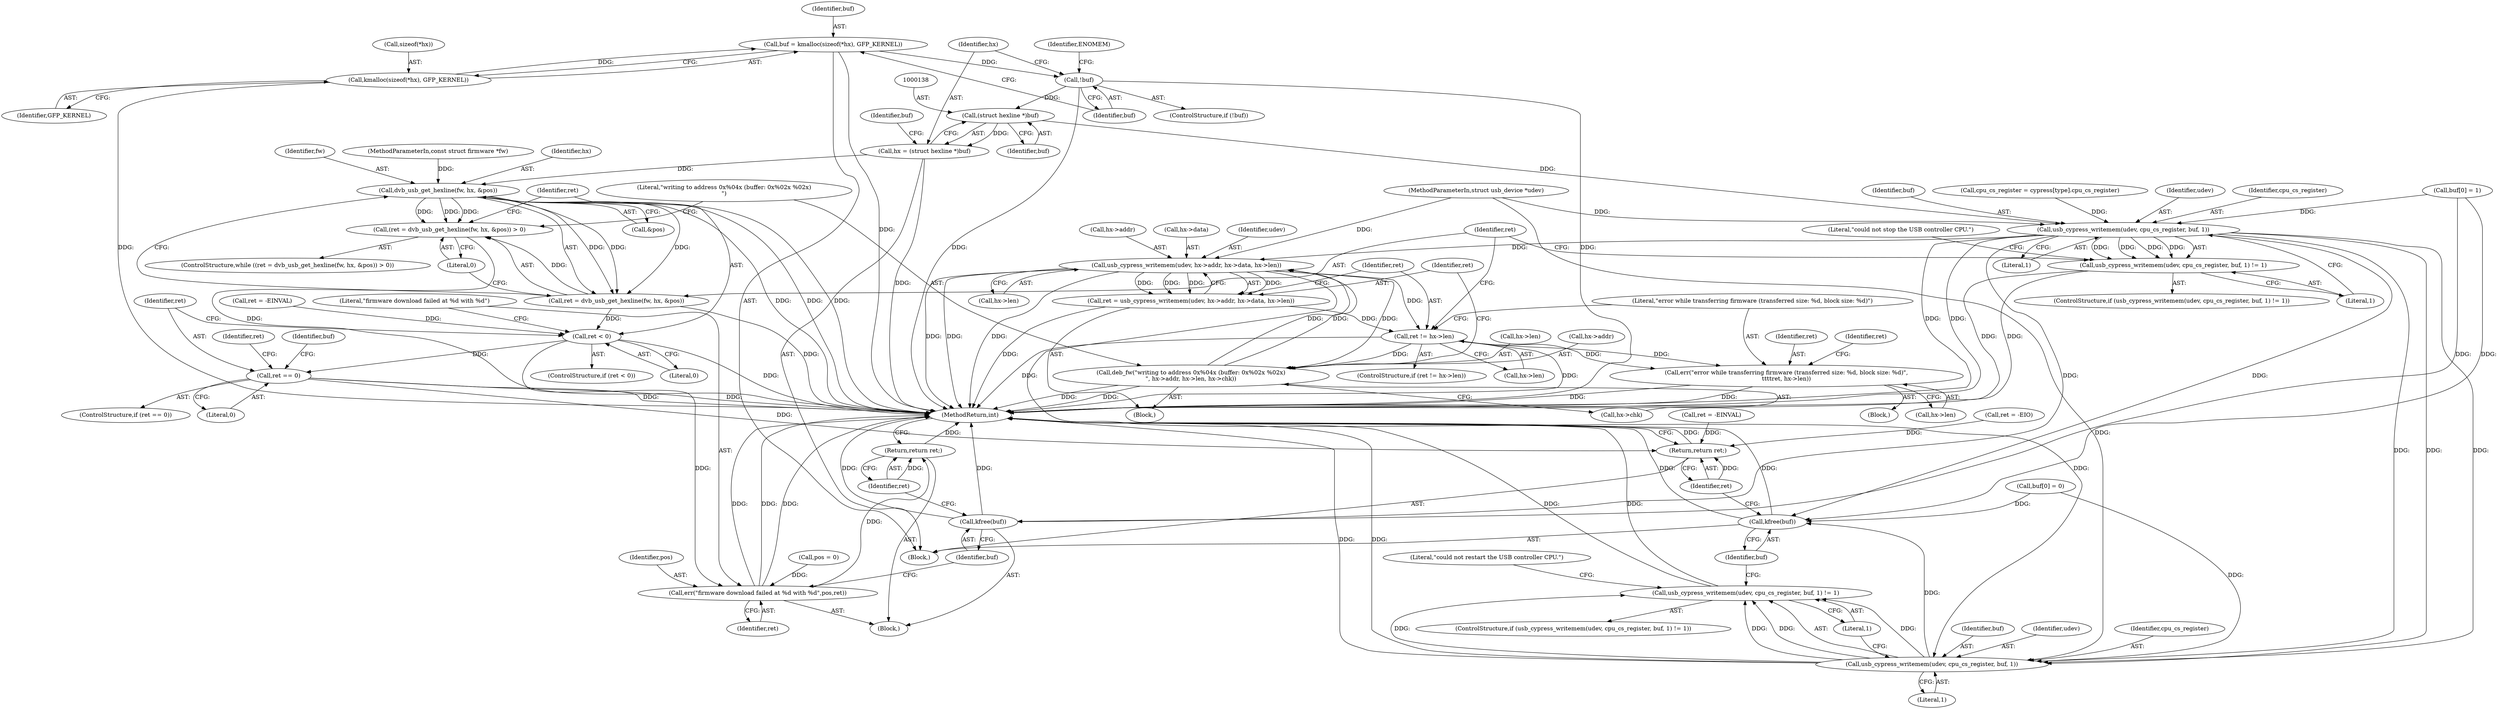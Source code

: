 digraph "0_linux_67b0503db9c29b04eadfeede6bebbfe5ddad94ef@API" {
"1000122" [label="(Call,buf = kmalloc(sizeof(*hx), GFP_KERNEL))"];
"1000124" [label="(Call,kmalloc(sizeof(*hx), GFP_KERNEL))"];
"1000130" [label="(Call,!buf)"];
"1000137" [label="(Call,(struct hexline *)buf)"];
"1000135" [label="(Call,hx = (struct hexline *)buf)"];
"1000159" [label="(Call,dvb_usb_get_hexline(fw, hx, &pos))"];
"1000156" [label="(Call,(ret = dvb_usb_get_hexline(fw, hx, &pos)) > 0)"];
"1000157" [label="(Call,ret = dvb_usb_get_hexline(fw, hx, &pos))"];
"1000209" [label="(Call,ret < 0)"];
"1000213" [label="(Call,err(\"firmware download failed at %d with %d\",pos,ret))"];
"1000219" [label="(Return,return ret;)"];
"1000222" [label="(Call,ret == 0)"];
"1000253" [label="(Return,return ret;)"];
"1000147" [label="(Call,usb_cypress_writemem(udev, cpu_cs_register, buf, 1))"];
"1000146" [label="(Call,usb_cypress_writemem(udev, cpu_cs_register, buf, 1) != 1)"];
"1000179" [label="(Call,usb_cypress_writemem(udev, hx->addr, hx->data, hx->len))"];
"1000166" [label="(Call,deb_fw(\"writing to address 0x%04x (buffer: 0x%02x %02x)\n\", hx->addr, hx->len, hx->chk))"];
"1000177" [label="(Call,ret = usb_cypress_writemem(udev, hx->addr, hx->data, hx->len))"];
"1000191" [label="(Call,ret != hx->len)"];
"1000197" [label="(Call,err(\"error while transferring firmware (transferred size: %d, block size: %d)\",\n\t\t\t\tret, hx->len))"];
"1000233" [label="(Call,usb_cypress_writemem(udev, cpu_cs_register, buf, 1))"];
"1000232" [label="(Call,usb_cypress_writemem(udev, cpu_cs_register, buf, 1) != 1)"];
"1000251" [label="(Call,kfree(buf))"];
"1000217" [label="(Call,kfree(buf))"];
"1000208" [label="(ControlStructure,if (ret < 0))"];
"1000212" [label="(Block,)"];
"1000210" [label="(Identifier,ret)"];
"1000197" [label="(Call,err(\"error while transferring firmware (transferred size: %d, block size: %d)\",\n\t\t\t\tret, hx->len))"];
"1000216" [label="(Identifier,ret)"];
"1000164" [label="(Literal,0)"];
"1000222" [label="(Call,ret == 0)"];
"1000236" [label="(Identifier,buf)"];
"1000161" [label="(Identifier,hx)"];
"1000190" [label="(ControlStructure,if (ret != hx->len))"];
"1000111" [label="(Call,pos = 0)"];
"1000152" [label="(Literal,1)"];
"1000211" [label="(Literal,0)"];
"1000193" [label="(Call,hx->len)"];
"1000253" [label="(Return,return ret;)"];
"1000165" [label="(Block,)"];
"1000217" [label="(Call,kfree(buf))"];
"1000234" [label="(Identifier,udev)"];
"1000135" [label="(Call,hx = (struct hexline *)buf)"];
"1000167" [label="(Literal,\"writing to address 0x%04x (buffer: 0x%02x %02x)\n\")"];
"1000171" [label="(Call,hx->len)"];
"1000199" [label="(Identifier,ret)"];
"1000159" [label="(Call,dvb_usb_get_hexline(fw, hx, &pos))"];
"1000137" [label="(Call,(struct hexline *)buf)"];
"1000177" [label="(Call,ret = usb_cypress_writemem(udev, hx->addr, hx->data, hx->len))"];
"1000251" [label="(Call,kfree(buf))"];
"1000158" [label="(Identifier,ret)"];
"1000166" [label="(Call,deb_fw(\"writing to address 0x%04x (buffer: 0x%02x %02x)\n\", hx->addr, hx->len, hx->chk))"];
"1000238" [label="(Literal,1)"];
"1000241" [label="(Literal,\"could not restart the USB controller CPU.\")"];
"1000174" [label="(Call,hx->chk)"];
"1000232" [label="(Call,usb_cypress_writemem(udev, cpu_cs_register, buf, 1) != 1)"];
"1000151" [label="(Literal,1)"];
"1000106" [label="(Block,)"];
"1000214" [label="(Literal,\"firmware download failed at %d with %d\")"];
"1000184" [label="(Call,hx->data)"];
"1000233" [label="(Call,usb_cypress_writemem(udev, cpu_cs_register, buf, 1))"];
"1000131" [label="(Identifier,buf)"];
"1000123" [label="(Identifier,buf)"];
"1000160" [label="(Identifier,fw)"];
"1000191" [label="(Call,ret != hx->len)"];
"1000231" [label="(ControlStructure,if (usb_cypress_writemem(udev, cpu_cs_register, buf, 1) != 1))"];
"1000155" [label="(ControlStructure,while ((ret = dvb_usb_get_hexline(fw, hx, &pos)) > 0))"];
"1000196" [label="(Block,)"];
"1000248" [label="(Identifier,ret)"];
"1000140" [label="(Call,buf[0] = 1)"];
"1000149" [label="(Identifier,cpu_cs_register)"];
"1000156" [label="(Call,(ret = dvb_usb_get_hexline(fw, hx, &pos)) > 0)"];
"1000134" [label="(Identifier,ENOMEM)"];
"1000221" [label="(ControlStructure,if (ret == 0))"];
"1000150" [label="(Identifier,buf)"];
"1000146" [label="(Call,usb_cypress_writemem(udev, cpu_cs_register, buf, 1) != 1)"];
"1000125" [label="(Call,sizeof(*hx))"];
"1000179" [label="(Call,usb_cypress_writemem(udev, hx->addr, hx->data, hx->len))"];
"1000128" [label="(Identifier,GFP_KERNEL)"];
"1000162" [label="(Call,&pos)"];
"1000142" [label="(Identifier,buf)"];
"1000220" [label="(Identifier,ret)"];
"1000223" [label="(Identifier,ret)"];
"1000147" [label="(Call,usb_cypress_writemem(udev, cpu_cs_register, buf, 1))"];
"1000252" [label="(Identifier,buf)"];
"1000124" [label="(Call,kmalloc(sizeof(*hx), GFP_KERNEL))"];
"1000130" [label="(Call,!buf)"];
"1000122" [label="(Call,buf = kmalloc(sizeof(*hx), GFP_KERNEL))"];
"1000215" [label="(Identifier,pos)"];
"1000219" [label="(Return,return ret;)"];
"1000154" [label="(Literal,\"could not stop the USB controller CPU.\")"];
"1000203" [label="(Call,ret = -EINVAL)"];
"1000157" [label="(Call,ret = dvb_usb_get_hexline(fw, hx, &pos))"];
"1000115" [label="(Call,cpu_cs_register = cypress[type].cpu_cs_register)"];
"1000139" [label="(Identifier,buf)"];
"1000192" [label="(Identifier,ret)"];
"1000129" [label="(ControlStructure,if (!buf))"];
"1000104" [label="(MethodParameterIn,const struct firmware *fw)"];
"1000200" [label="(Call,hx->len)"];
"1000242" [label="(Call,ret = -EINVAL)"];
"1000148" [label="(Identifier,udev)"];
"1000209" [label="(Call,ret < 0)"];
"1000178" [label="(Identifier,ret)"];
"1000224" [label="(Literal,0)"];
"1000247" [label="(Call,ret = -EIO)"];
"1000255" [label="(MethodReturn,int)"];
"1000213" [label="(Call,err(\"firmware download failed at %d with %d\",pos,ret))"];
"1000235" [label="(Identifier,cpu_cs_register)"];
"1000218" [label="(Identifier,buf)"];
"1000228" [label="(Identifier,buf)"];
"1000187" [label="(Call,hx->len)"];
"1000254" [label="(Identifier,ret)"];
"1000237" [label="(Literal,1)"];
"1000204" [label="(Identifier,ret)"];
"1000145" [label="(ControlStructure,if (usb_cypress_writemem(udev, cpu_cs_register, buf, 1) != 1))"];
"1000136" [label="(Identifier,hx)"];
"1000103" [label="(MethodParameterIn,struct usb_device *udev)"];
"1000180" [label="(Identifier,udev)"];
"1000168" [label="(Call,hx->addr)"];
"1000181" [label="(Call,hx->addr)"];
"1000198" [label="(Literal,\"error while transferring firmware (transferred size: %d, block size: %d)\")"];
"1000226" [label="(Call,buf[0] = 0)"];
"1000122" -> "1000106"  [label="AST: "];
"1000122" -> "1000124"  [label="CFG: "];
"1000123" -> "1000122"  [label="AST: "];
"1000124" -> "1000122"  [label="AST: "];
"1000131" -> "1000122"  [label="CFG: "];
"1000122" -> "1000255"  [label="DDG: "];
"1000124" -> "1000122"  [label="DDG: "];
"1000122" -> "1000130"  [label="DDG: "];
"1000124" -> "1000128"  [label="CFG: "];
"1000125" -> "1000124"  [label="AST: "];
"1000128" -> "1000124"  [label="AST: "];
"1000124" -> "1000255"  [label="DDG: "];
"1000130" -> "1000129"  [label="AST: "];
"1000130" -> "1000131"  [label="CFG: "];
"1000131" -> "1000130"  [label="AST: "];
"1000134" -> "1000130"  [label="CFG: "];
"1000136" -> "1000130"  [label="CFG: "];
"1000130" -> "1000255"  [label="DDG: "];
"1000130" -> "1000255"  [label="DDG: "];
"1000130" -> "1000137"  [label="DDG: "];
"1000137" -> "1000135"  [label="AST: "];
"1000137" -> "1000139"  [label="CFG: "];
"1000138" -> "1000137"  [label="AST: "];
"1000139" -> "1000137"  [label="AST: "];
"1000135" -> "1000137"  [label="CFG: "];
"1000137" -> "1000135"  [label="DDG: "];
"1000137" -> "1000147"  [label="DDG: "];
"1000135" -> "1000106"  [label="AST: "];
"1000136" -> "1000135"  [label="AST: "];
"1000142" -> "1000135"  [label="CFG: "];
"1000135" -> "1000255"  [label="DDG: "];
"1000135" -> "1000159"  [label="DDG: "];
"1000159" -> "1000157"  [label="AST: "];
"1000159" -> "1000162"  [label="CFG: "];
"1000160" -> "1000159"  [label="AST: "];
"1000161" -> "1000159"  [label="AST: "];
"1000162" -> "1000159"  [label="AST: "];
"1000157" -> "1000159"  [label="CFG: "];
"1000159" -> "1000255"  [label="DDG: "];
"1000159" -> "1000255"  [label="DDG: "];
"1000159" -> "1000255"  [label="DDG: "];
"1000159" -> "1000156"  [label="DDG: "];
"1000159" -> "1000156"  [label="DDG: "];
"1000159" -> "1000156"  [label="DDG: "];
"1000159" -> "1000157"  [label="DDG: "];
"1000159" -> "1000157"  [label="DDG: "];
"1000159" -> "1000157"  [label="DDG: "];
"1000104" -> "1000159"  [label="DDG: "];
"1000156" -> "1000155"  [label="AST: "];
"1000156" -> "1000164"  [label="CFG: "];
"1000157" -> "1000156"  [label="AST: "];
"1000164" -> "1000156"  [label="AST: "];
"1000167" -> "1000156"  [label="CFG: "];
"1000210" -> "1000156"  [label="CFG: "];
"1000156" -> "1000255"  [label="DDG: "];
"1000157" -> "1000156"  [label="DDG: "];
"1000158" -> "1000157"  [label="AST: "];
"1000164" -> "1000157"  [label="CFG: "];
"1000157" -> "1000255"  [label="DDG: "];
"1000157" -> "1000209"  [label="DDG: "];
"1000209" -> "1000208"  [label="AST: "];
"1000209" -> "1000211"  [label="CFG: "];
"1000210" -> "1000209"  [label="AST: "];
"1000211" -> "1000209"  [label="AST: "];
"1000214" -> "1000209"  [label="CFG: "];
"1000223" -> "1000209"  [label="CFG: "];
"1000209" -> "1000255"  [label="DDG: "];
"1000203" -> "1000209"  [label="DDG: "];
"1000209" -> "1000213"  [label="DDG: "];
"1000209" -> "1000222"  [label="DDG: "];
"1000213" -> "1000212"  [label="AST: "];
"1000213" -> "1000216"  [label="CFG: "];
"1000214" -> "1000213"  [label="AST: "];
"1000215" -> "1000213"  [label="AST: "];
"1000216" -> "1000213"  [label="AST: "];
"1000218" -> "1000213"  [label="CFG: "];
"1000213" -> "1000255"  [label="DDG: "];
"1000213" -> "1000255"  [label="DDG: "];
"1000213" -> "1000255"  [label="DDG: "];
"1000111" -> "1000213"  [label="DDG: "];
"1000213" -> "1000219"  [label="DDG: "];
"1000219" -> "1000212"  [label="AST: "];
"1000219" -> "1000220"  [label="CFG: "];
"1000220" -> "1000219"  [label="AST: "];
"1000255" -> "1000219"  [label="CFG: "];
"1000219" -> "1000255"  [label="DDG: "];
"1000220" -> "1000219"  [label="DDG: "];
"1000222" -> "1000221"  [label="AST: "];
"1000222" -> "1000224"  [label="CFG: "];
"1000223" -> "1000222"  [label="AST: "];
"1000224" -> "1000222"  [label="AST: "];
"1000228" -> "1000222"  [label="CFG: "];
"1000248" -> "1000222"  [label="CFG: "];
"1000222" -> "1000255"  [label="DDG: "];
"1000222" -> "1000255"  [label="DDG: "];
"1000222" -> "1000253"  [label="DDG: "];
"1000253" -> "1000106"  [label="AST: "];
"1000253" -> "1000254"  [label="CFG: "];
"1000254" -> "1000253"  [label="AST: "];
"1000255" -> "1000253"  [label="CFG: "];
"1000253" -> "1000255"  [label="DDG: "];
"1000254" -> "1000253"  [label="DDG: "];
"1000247" -> "1000253"  [label="DDG: "];
"1000242" -> "1000253"  [label="DDG: "];
"1000147" -> "1000146"  [label="AST: "];
"1000147" -> "1000151"  [label="CFG: "];
"1000148" -> "1000147"  [label="AST: "];
"1000149" -> "1000147"  [label="AST: "];
"1000150" -> "1000147"  [label="AST: "];
"1000151" -> "1000147"  [label="AST: "];
"1000152" -> "1000147"  [label="CFG: "];
"1000147" -> "1000255"  [label="DDG: "];
"1000147" -> "1000255"  [label="DDG: "];
"1000147" -> "1000146"  [label="DDG: "];
"1000147" -> "1000146"  [label="DDG: "];
"1000147" -> "1000146"  [label="DDG: "];
"1000147" -> "1000146"  [label="DDG: "];
"1000103" -> "1000147"  [label="DDG: "];
"1000115" -> "1000147"  [label="DDG: "];
"1000140" -> "1000147"  [label="DDG: "];
"1000147" -> "1000179"  [label="DDG: "];
"1000147" -> "1000217"  [label="DDG: "];
"1000147" -> "1000233"  [label="DDG: "];
"1000147" -> "1000233"  [label="DDG: "];
"1000147" -> "1000233"  [label="DDG: "];
"1000147" -> "1000251"  [label="DDG: "];
"1000146" -> "1000145"  [label="AST: "];
"1000146" -> "1000152"  [label="CFG: "];
"1000152" -> "1000146"  [label="AST: "];
"1000154" -> "1000146"  [label="CFG: "];
"1000158" -> "1000146"  [label="CFG: "];
"1000146" -> "1000255"  [label="DDG: "];
"1000146" -> "1000255"  [label="DDG: "];
"1000179" -> "1000177"  [label="AST: "];
"1000179" -> "1000187"  [label="CFG: "];
"1000180" -> "1000179"  [label="AST: "];
"1000181" -> "1000179"  [label="AST: "];
"1000184" -> "1000179"  [label="AST: "];
"1000187" -> "1000179"  [label="AST: "];
"1000177" -> "1000179"  [label="CFG: "];
"1000179" -> "1000255"  [label="DDG: "];
"1000179" -> "1000255"  [label="DDG: "];
"1000179" -> "1000255"  [label="DDG: "];
"1000179" -> "1000166"  [label="DDG: "];
"1000179" -> "1000177"  [label="DDG: "];
"1000179" -> "1000177"  [label="DDG: "];
"1000179" -> "1000177"  [label="DDG: "];
"1000179" -> "1000177"  [label="DDG: "];
"1000103" -> "1000179"  [label="DDG: "];
"1000166" -> "1000179"  [label="DDG: "];
"1000166" -> "1000179"  [label="DDG: "];
"1000179" -> "1000191"  [label="DDG: "];
"1000179" -> "1000233"  [label="DDG: "];
"1000166" -> "1000165"  [label="AST: "];
"1000166" -> "1000174"  [label="CFG: "];
"1000167" -> "1000166"  [label="AST: "];
"1000168" -> "1000166"  [label="AST: "];
"1000171" -> "1000166"  [label="AST: "];
"1000174" -> "1000166"  [label="AST: "];
"1000178" -> "1000166"  [label="CFG: "];
"1000166" -> "1000255"  [label="DDG: "];
"1000166" -> "1000255"  [label="DDG: "];
"1000191" -> "1000166"  [label="DDG: "];
"1000177" -> "1000165"  [label="AST: "];
"1000178" -> "1000177"  [label="AST: "];
"1000192" -> "1000177"  [label="CFG: "];
"1000177" -> "1000255"  [label="DDG: "];
"1000177" -> "1000191"  [label="DDG: "];
"1000191" -> "1000190"  [label="AST: "];
"1000191" -> "1000193"  [label="CFG: "];
"1000192" -> "1000191"  [label="AST: "];
"1000193" -> "1000191"  [label="AST: "];
"1000158" -> "1000191"  [label="CFG: "];
"1000198" -> "1000191"  [label="CFG: "];
"1000191" -> "1000255"  [label="DDG: "];
"1000191" -> "1000255"  [label="DDG: "];
"1000191" -> "1000197"  [label="DDG: "];
"1000191" -> "1000197"  [label="DDG: "];
"1000197" -> "1000196"  [label="AST: "];
"1000197" -> "1000200"  [label="CFG: "];
"1000198" -> "1000197"  [label="AST: "];
"1000199" -> "1000197"  [label="AST: "];
"1000200" -> "1000197"  [label="AST: "];
"1000204" -> "1000197"  [label="CFG: "];
"1000197" -> "1000255"  [label="DDG: "];
"1000197" -> "1000255"  [label="DDG: "];
"1000233" -> "1000232"  [label="AST: "];
"1000233" -> "1000237"  [label="CFG: "];
"1000234" -> "1000233"  [label="AST: "];
"1000235" -> "1000233"  [label="AST: "];
"1000236" -> "1000233"  [label="AST: "];
"1000237" -> "1000233"  [label="AST: "];
"1000238" -> "1000233"  [label="CFG: "];
"1000233" -> "1000255"  [label="DDG: "];
"1000233" -> "1000255"  [label="DDG: "];
"1000233" -> "1000232"  [label="DDG: "];
"1000233" -> "1000232"  [label="DDG: "];
"1000233" -> "1000232"  [label="DDG: "];
"1000233" -> "1000232"  [label="DDG: "];
"1000103" -> "1000233"  [label="DDG: "];
"1000226" -> "1000233"  [label="DDG: "];
"1000233" -> "1000251"  [label="DDG: "];
"1000232" -> "1000231"  [label="AST: "];
"1000232" -> "1000238"  [label="CFG: "];
"1000238" -> "1000232"  [label="AST: "];
"1000241" -> "1000232"  [label="CFG: "];
"1000252" -> "1000232"  [label="CFG: "];
"1000232" -> "1000255"  [label="DDG: "];
"1000232" -> "1000255"  [label="DDG: "];
"1000251" -> "1000106"  [label="AST: "];
"1000251" -> "1000252"  [label="CFG: "];
"1000252" -> "1000251"  [label="AST: "];
"1000254" -> "1000251"  [label="CFG: "];
"1000251" -> "1000255"  [label="DDG: "];
"1000251" -> "1000255"  [label="DDG: "];
"1000226" -> "1000251"  [label="DDG: "];
"1000140" -> "1000251"  [label="DDG: "];
"1000217" -> "1000212"  [label="AST: "];
"1000217" -> "1000218"  [label="CFG: "];
"1000218" -> "1000217"  [label="AST: "];
"1000220" -> "1000217"  [label="CFG: "];
"1000217" -> "1000255"  [label="DDG: "];
"1000217" -> "1000255"  [label="DDG: "];
"1000140" -> "1000217"  [label="DDG: "];
}

